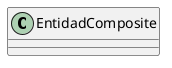 @startuml

class EntidadComposite {
!ifdef SHOW_METHODS
    -std::set<std::string> entidadNombrada
    +EntidadComposite() 
    +EntidadComposite( const std::string n)
    +EntidadComposite( const char * n)
    +EntidadComposite& operator+=(const EntidadComposite& rhs)
    +std::set<std::string> getEntidadNombrada() const
    +std::string toString() const
!endif
}

@enduml
